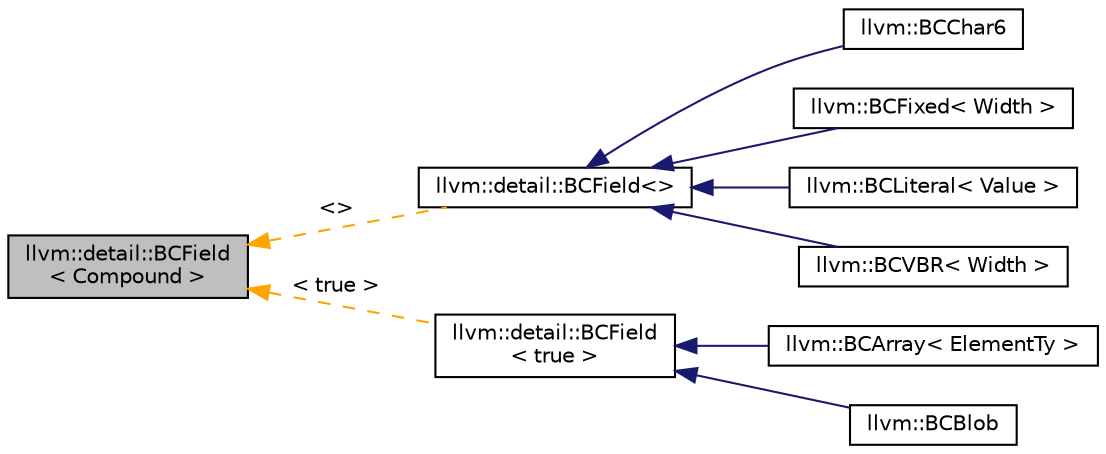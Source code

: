 digraph "llvm::detail::BCField&lt; Compound &gt;"
{
 // LATEX_PDF_SIZE
  bgcolor="transparent";
  edge [fontname="Helvetica",fontsize="10",labelfontname="Helvetica",labelfontsize="10"];
  node [fontname="Helvetica",fontsize="10",shape=record];
  rankdir="LR";
  Node1 [label="llvm::detail::BCField\l\< Compound \>",height=0.2,width=0.4,color="black", fillcolor="grey75", style="filled", fontcolor="black",tooltip="Convenience base for all kinds of bitcode abbreviation fields."];
  Node1 -> Node2 [dir="back",color="orange",fontsize="10",style="dashed",label=" \<\>" ,fontname="Helvetica"];
  Node2 [label="llvm::detail::BCField\<\>",height=0.2,width=0.4,color="black",URL="$classllvm_1_1detail_1_1BCField.html",tooltip=" "];
  Node2 -> Node3 [dir="back",color="midnightblue",fontsize="10",style="solid",fontname="Helvetica"];
  Node3 [label="llvm::BCChar6",height=0.2,width=0.4,color="black",URL="$classllvm_1_1BCChar6.html",tooltip="Represents a character encoded in LLVM's Char6 encoding."];
  Node2 -> Node4 [dir="back",color="midnightblue",fontsize="10",style="solid",fontname="Helvetica"];
  Node4 [label="llvm::BCFixed\< Width \>",height=0.2,width=0.4,color="black",URL="$classllvm_1_1BCFixed.html",tooltip="Represents a fixed-width value in a bitcode record."];
  Node2 -> Node5 [dir="back",color="midnightblue",fontsize="10",style="solid",fontname="Helvetica"];
  Node5 [label="llvm::BCLiteral\< Value \>",height=0.2,width=0.4,color="black",URL="$classllvm_1_1BCLiteral.html",tooltip="Represents a literal operand in a bitcode record."];
  Node2 -> Node6 [dir="back",color="midnightblue",fontsize="10",style="solid",fontname="Helvetica"];
  Node6 [label="llvm::BCVBR\< Width \>",height=0.2,width=0.4,color="black",URL="$classllvm_1_1BCVBR.html",tooltip="Represents a variable-width value in a bitcode record."];
  Node1 -> Node7 [dir="back",color="orange",fontsize="10",style="dashed",label=" \< true \>" ,fontname="Helvetica"];
  Node7 [label="llvm::detail::BCField\l\< true \>",height=0.2,width=0.4,color="black",URL="$classllvm_1_1detail_1_1BCField.html",tooltip=" "];
  Node7 -> Node8 [dir="back",color="midnightblue",fontsize="10",style="solid",fontname="Helvetica"];
  Node8 [label="llvm::BCArray\< ElementTy \>",height=0.2,width=0.4,color="black",URL="$classllvm_1_1BCArray.html",tooltip="Represents an array of some other type."];
  Node7 -> Node9 [dir="back",color="midnightblue",fontsize="10",style="solid",fontname="Helvetica"];
  Node9 [label="llvm::BCBlob",height=0.2,width=0.4,color="black",URL="$classllvm_1_1BCBlob.html",tooltip="Represents an untyped blob of bytes."];
}

